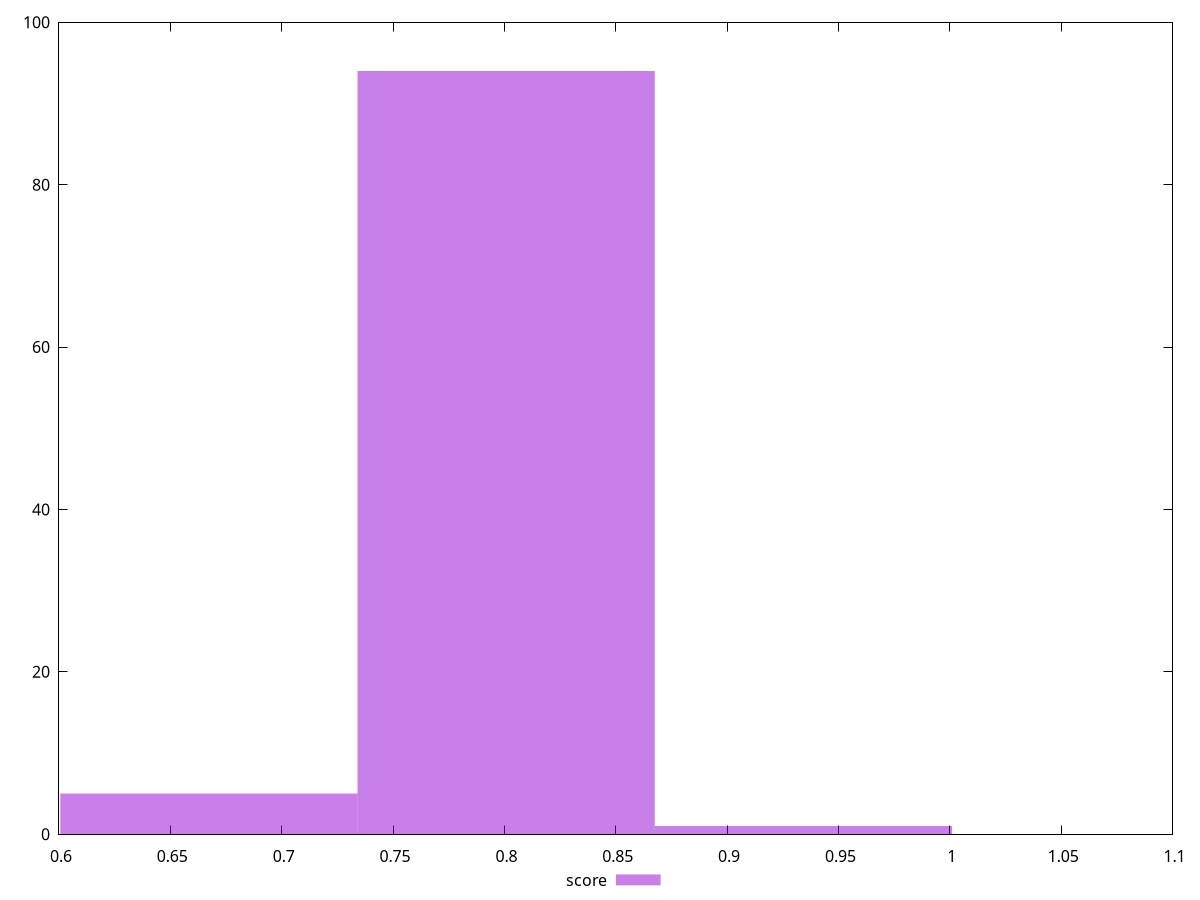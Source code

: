 reset
set terminal svg size 640, 490 enhanced background rgb 'white'
set output "report_00007_2020-12-11T15:55:29.892Z/uses-http2/samples/pages+cached+nointeractive/score/histogram.svg"

$score <<EOF
0.8007798775077843 94
0.6673165645898204 5
0.9342431904257484 1
EOF

set key outside below
set boxwidth 0.13346331291796407
set yrange [0:100]
set style fill transparent solid 0.5 noborder

plot \
  $score title "score" with boxes, \


reset